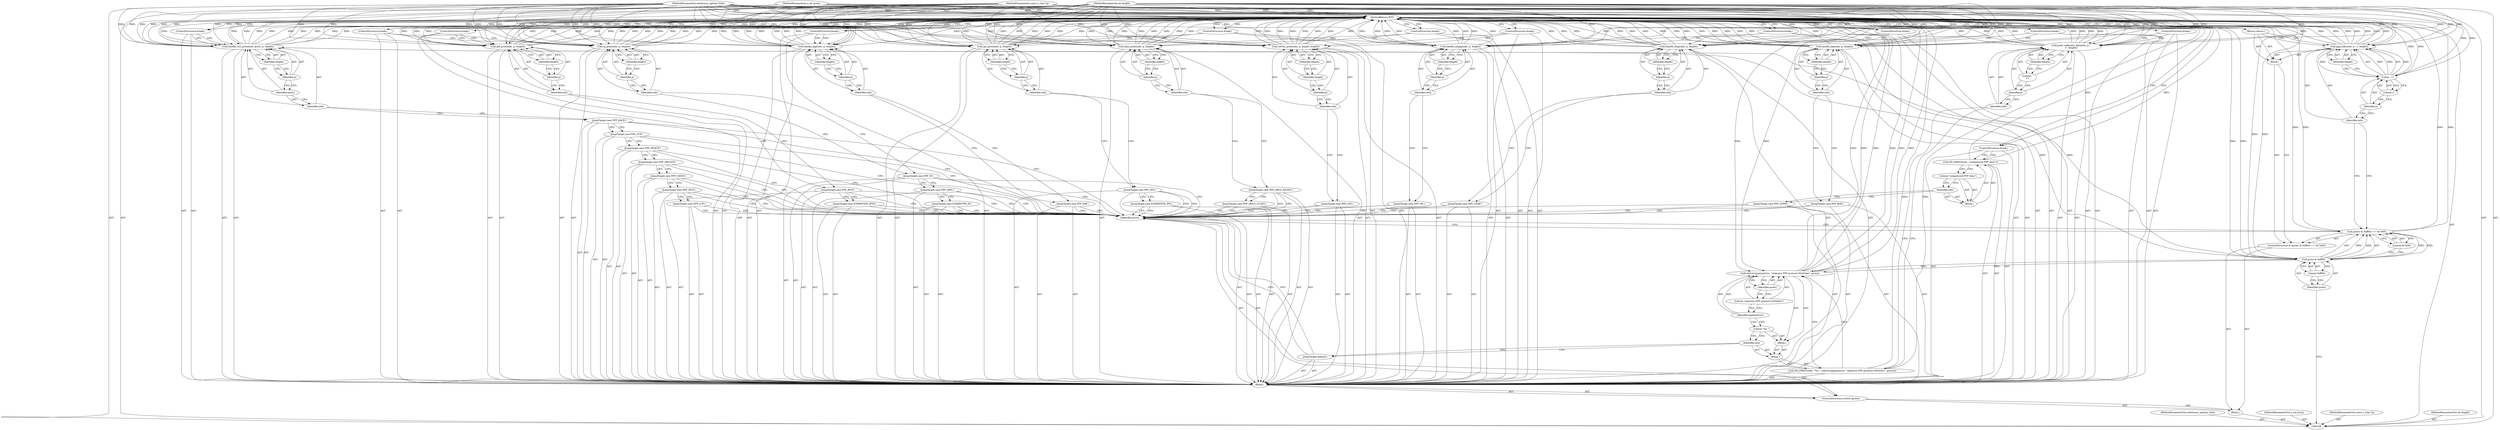 digraph "1_tcpdump_1dcd10aceabbc03bf571ea32b892c522cbe923de_13" {
"1000224" [label="(MethodReturn,RET)"];
"1000107" [label="(MethodParameterIn,netdissect_options *ndo)"];
"1000333" [label="(MethodParameterOut,netdissect_options *ndo)"];
"1000129" [label="(JumpTarget,case PPP_LCP:)"];
"1000130" [label="(JumpTarget,case PPP_IPCP:)"];
"1000131" [label="(JumpTarget,case PPP_OSICP:)"];
"1000132" [label="(JumpTarget,case PPP_MPLSCP:)"];
"1000133" [label="(JumpTarget,case PPP_IPV6CP:)"];
"1000134" [label="(JumpTarget,case PPP_CCP:)"];
"1000135" [label="(JumpTarget,case PPP_BACP:)"];
"1000136" [label="(Call,handle_ctrl_proto(ndo, proto, p, length))"];
"1000137" [label="(Identifier,ndo)"];
"1000138" [label="(Identifier,proto)"];
"1000139" [label="(Identifier,p)"];
"1000140" [label="(Identifier,length)"];
"1000141" [label="(ControlStructure,break;)"];
"1000142" [label="(JumpTarget,case PPP_ML:)"];
"1000108" [label="(MethodParameterIn,u_int proto)"];
"1000334" [label="(MethodParameterOut,u_int proto)"];
"1000109" [label="(MethodParameterIn,const u_char *p)"];
"1000335" [label="(MethodParameterOut,const u_char *p)"];
"1000110" [label="(MethodParameterIn,int length)"];
"1000336" [label="(MethodParameterOut,int length)"];
"1000144" [label="(Identifier,ndo)"];
"1000143" [label="(Call,handle_mlppp(ndo, p, length))"];
"1000145" [label="(Identifier,p)"];
"1000146" [label="(Identifier,length)"];
"1000147" [label="(ControlStructure,break;)"];
"1000148" [label="(JumpTarget,case PPP_CHAP:)"];
"1000150" [label="(Identifier,ndo)"];
"1000151" [label="(Identifier,p)"];
"1000149" [label="(Call,handle_chap(ndo, p, length))"];
"1000152" [label="(Identifier,length)"];
"1000153" [label="(ControlStructure,break;)"];
"1000154" [label="(JumpTarget,case PPP_PAP:)"];
"1000156" [label="(Identifier,ndo)"];
"1000157" [label="(Identifier,p)"];
"1000155" [label="(Call,handle_pap(ndo, p, length))"];
"1000158" [label="(Identifier,length)"];
"1000159" [label="(ControlStructure,break;)"];
"1000160" [label="(JumpTarget,case PPP_BAP:)"];
"1000162" [label="(Identifier,ndo)"];
"1000163" [label="(Identifier,p)"];
"1000161" [label="(Call,handle_bap(ndo, p, length))"];
"1000164" [label="(Identifier,length)"];
"1000111" [label="(Block,)"];
"1000165" [label="(ControlStructure,break;)"];
"1000166" [label="(JumpTarget,case ETHERTYPE_IP:)"];
"1000167" [label="(JumpTarget,case PPP_VJNC:)"];
"1000168" [label="(JumpTarget,case PPP_IP:)"];
"1000170" [label="(Identifier,ndo)"];
"1000171" [label="(Identifier,p)"];
"1000172" [label="(Identifier,length)"];
"1000169" [label="(Call,ip_print(ndo, p, length))"];
"1000173" [label="(ControlStructure,break;)"];
"1000174" [label="(JumpTarget,case ETHERTYPE_IPV6:)"];
"1000175" [label="(JumpTarget,case PPP_IPV6:)"];
"1000177" [label="(Identifier,ndo)"];
"1000178" [label="(Identifier,p)"];
"1000176" [label="(Call,ip6_print(ndo, p, length))"];
"1000179" [label="(Identifier,length)"];
"1000180" [label="(ControlStructure,break;)"];
"1000112" [label="(ControlStructure,if ((proto & 0xff00) == 0x7e00))"];
"1000116" [label="(Literal,0xff00)"];
"1000117" [label="(Literal,0x7e00)"];
"1000118" [label="(Block,)"];
"1000113" [label="(Call,(proto & 0xff00) == 0x7e00)"];
"1000114" [label="(Call,proto & 0xff00)"];
"1000115" [label="(Identifier,proto)"];
"1000181" [label="(JumpTarget,case ETHERTYPE_IPX:)"];
"1000182" [label="(JumpTarget,case PPP_IPX:)"];
"1000184" [label="(Identifier,ndo)"];
"1000185" [label="(Identifier,p)"];
"1000186" [label="(Identifier,length)"];
"1000183" [label="(Call,ipx_print(ndo, p, length))"];
"1000187" [label="(ControlStructure,break;)"];
"1000188" [label="(JumpTarget,case PPP_OSI:)"];
"1000190" [label="(Identifier,ndo)"];
"1000189" [label="(Call,isoclns_print(ndo, p, length, length))"];
"1000191" [label="(Identifier,p)"];
"1000192" [label="(Identifier,length)"];
"1000193" [label="(Identifier,length)"];
"1000194" [label="(ControlStructure,break;)"];
"1000195" [label="(JumpTarget,case PPP_MPLS_UCAST:)"];
"1000196" [label="(JumpTarget,case PPP_MPLS_MCAST:)"];
"1000198" [label="(Identifier,ndo)"];
"1000199" [label="(Identifier,p)"];
"1000197" [label="(Call,mpls_print(ndo, p, length))"];
"1000200" [label="(Identifier,length)"];
"1000120" [label="(Identifier,ndo)"];
"1000121" [label="(Call,p - 1)"];
"1000122" [label="(Identifier,p)"];
"1000119" [label="(Call,ppp_hdlc(ndo, p - 1, length))"];
"1000123" [label="(Literal,1)"];
"1000124" [label="(Identifier,length)"];
"1000201" [label="(ControlStructure,break;)"];
"1000202" [label="(JumpTarget,case PPP_COMP:)"];
"1000204" [label="(Block,)"];
"1000205" [label="(Identifier,ndo)"];
"1000206" [label="(Literal,\"compressed PPP data\")"];
"1000203" [label="(Call,ND_PRINT((ndo, \"compressed PPP data\")))"];
"1000207" [label="(ControlStructure,break;)"];
"1000208" [label="(JumpTarget,default:)"];
"1000210" [label="(Block,)"];
"1000211" [label="(Identifier,ndo)"];
"1000212" [label="(Block,)"];
"1000213" [label="(Literal,\"%s \")"];
"1000209" [label="(Call,ND_PRINT((ndo, \"%s \", tok2str(ppptype2str, \"unknown PPP protocol (0x%04x)\", proto))))"];
"1000214" [label="(Call,tok2str(ppptype2str, \"unknown PPP protocol (0x%04x)\", proto))"];
"1000215" [label="(Identifier,ppptype2str)"];
"1000216" [label="(Literal,\"unknown PPP protocol (0x%04x)\")"];
"1000217" [label="(Identifier,proto)"];
"1000218" [label="(Call,print_unknown_data(ndo, p, \"\n\t\", length))"];
"1000219" [label="(Identifier,ndo)"];
"1000220" [label="(Identifier,p)"];
"1000221" [label="(Literal,\"\n\t\")"];
"1000222" [label="(Identifier,length)"];
"1000223" [label="(ControlStructure,break;)"];
"1000125" [label="(Return,return;)"];
"1000126" [label="(ControlStructure,switch (proto))"];
"1000128" [label="(Block,)"];
"1000127" [label="(Identifier,proto)"];
"1000224" -> "1000106"  [label="AST: "];
"1000224" -> "1000125"  [label="CFG: "];
"1000224" -> "1000141"  [label="CFG: "];
"1000224" -> "1000147"  [label="CFG: "];
"1000224" -> "1000153"  [label="CFG: "];
"1000224" -> "1000159"  [label="CFG: "];
"1000224" -> "1000165"  [label="CFG: "];
"1000224" -> "1000173"  [label="CFG: "];
"1000224" -> "1000180"  [label="CFG: "];
"1000224" -> "1000187"  [label="CFG: "];
"1000224" -> "1000194"  [label="CFG: "];
"1000224" -> "1000201"  [label="CFG: "];
"1000224" -> "1000207"  [label="CFG: "];
"1000224" -> "1000223"  [label="CFG: "];
"1000125" -> "1000224"  [label="DDG: "];
"1000176" -> "1000224"  [label="DDG: "];
"1000176" -> "1000224"  [label="DDG: "];
"1000176" -> "1000224"  [label="DDG: "];
"1000176" -> "1000224"  [label="DDG: "];
"1000169" -> "1000224"  [label="DDG: "];
"1000169" -> "1000224"  [label="DDG: "];
"1000169" -> "1000224"  [label="DDG: "];
"1000169" -> "1000224"  [label="DDG: "];
"1000183" -> "1000224"  [label="DDG: "];
"1000183" -> "1000224"  [label="DDG: "];
"1000183" -> "1000224"  [label="DDG: "];
"1000183" -> "1000224"  [label="DDG: "];
"1000218" -> "1000224"  [label="DDG: "];
"1000218" -> "1000224"  [label="DDG: "];
"1000218" -> "1000224"  [label="DDG: "];
"1000218" -> "1000224"  [label="DDG: "];
"1000136" -> "1000224"  [label="DDG: "];
"1000136" -> "1000224"  [label="DDG: "];
"1000136" -> "1000224"  [label="DDG: "];
"1000136" -> "1000224"  [label="DDG: "];
"1000136" -> "1000224"  [label="DDG: "];
"1000119" -> "1000224"  [label="DDG: "];
"1000119" -> "1000224"  [label="DDG: "];
"1000119" -> "1000224"  [label="DDG: "];
"1000119" -> "1000224"  [label="DDG: "];
"1000161" -> "1000224"  [label="DDG: "];
"1000161" -> "1000224"  [label="DDG: "];
"1000161" -> "1000224"  [label="DDG: "];
"1000161" -> "1000224"  [label="DDG: "];
"1000108" -> "1000224"  [label="DDG: "];
"1000209" -> "1000224"  [label="DDG: "];
"1000107" -> "1000224"  [label="DDG: "];
"1000149" -> "1000224"  [label="DDG: "];
"1000149" -> "1000224"  [label="DDG: "];
"1000149" -> "1000224"  [label="DDG: "];
"1000149" -> "1000224"  [label="DDG: "];
"1000189" -> "1000224"  [label="DDG: "];
"1000189" -> "1000224"  [label="DDG: "];
"1000189" -> "1000224"  [label="DDG: "];
"1000189" -> "1000224"  [label="DDG: "];
"1000197" -> "1000224"  [label="DDG: "];
"1000197" -> "1000224"  [label="DDG: "];
"1000197" -> "1000224"  [label="DDG: "];
"1000197" -> "1000224"  [label="DDG: "];
"1000155" -> "1000224"  [label="DDG: "];
"1000155" -> "1000224"  [label="DDG: "];
"1000155" -> "1000224"  [label="DDG: "];
"1000155" -> "1000224"  [label="DDG: "];
"1000214" -> "1000224"  [label="DDG: "];
"1000214" -> "1000224"  [label="DDG: "];
"1000214" -> "1000224"  [label="DDG: "];
"1000113" -> "1000224"  [label="DDG: "];
"1000113" -> "1000224"  [label="DDG: "];
"1000143" -> "1000224"  [label="DDG: "];
"1000143" -> "1000224"  [label="DDG: "];
"1000143" -> "1000224"  [label="DDG: "];
"1000143" -> "1000224"  [label="DDG: "];
"1000114" -> "1000224"  [label="DDG: "];
"1000203" -> "1000224"  [label="DDG: "];
"1000110" -> "1000224"  [label="DDG: "];
"1000121" -> "1000224"  [label="DDG: "];
"1000109" -> "1000224"  [label="DDG: "];
"1000107" -> "1000106"  [label="AST: "];
"1000107" -> "1000224"  [label="DDG: "];
"1000107" -> "1000119"  [label="DDG: "];
"1000107" -> "1000136"  [label="DDG: "];
"1000107" -> "1000143"  [label="DDG: "];
"1000107" -> "1000149"  [label="DDG: "];
"1000107" -> "1000155"  [label="DDG: "];
"1000107" -> "1000161"  [label="DDG: "];
"1000107" -> "1000169"  [label="DDG: "];
"1000107" -> "1000176"  [label="DDG: "];
"1000107" -> "1000183"  [label="DDG: "];
"1000107" -> "1000189"  [label="DDG: "];
"1000107" -> "1000197"  [label="DDG: "];
"1000107" -> "1000218"  [label="DDG: "];
"1000333" -> "1000106"  [label="AST: "];
"1000129" -> "1000128"  [label="AST: "];
"1000129" -> "1000127"  [label="CFG: "];
"1000130" -> "1000129"  [label="CFG: "];
"1000130" -> "1000128"  [label="AST: "];
"1000130" -> "1000127"  [label="CFG: "];
"1000130" -> "1000129"  [label="CFG: "];
"1000131" -> "1000130"  [label="CFG: "];
"1000131" -> "1000128"  [label="AST: "];
"1000131" -> "1000127"  [label="CFG: "];
"1000131" -> "1000130"  [label="CFG: "];
"1000132" -> "1000131"  [label="CFG: "];
"1000132" -> "1000128"  [label="AST: "];
"1000132" -> "1000127"  [label="CFG: "];
"1000132" -> "1000131"  [label="CFG: "];
"1000133" -> "1000132"  [label="CFG: "];
"1000133" -> "1000128"  [label="AST: "];
"1000133" -> "1000127"  [label="CFG: "];
"1000133" -> "1000132"  [label="CFG: "];
"1000134" -> "1000133"  [label="CFG: "];
"1000134" -> "1000128"  [label="AST: "];
"1000134" -> "1000127"  [label="CFG: "];
"1000134" -> "1000133"  [label="CFG: "];
"1000135" -> "1000134"  [label="CFG: "];
"1000135" -> "1000128"  [label="AST: "];
"1000135" -> "1000127"  [label="CFG: "];
"1000135" -> "1000134"  [label="CFG: "];
"1000137" -> "1000135"  [label="CFG: "];
"1000136" -> "1000128"  [label="AST: "];
"1000136" -> "1000140"  [label="CFG: "];
"1000137" -> "1000136"  [label="AST: "];
"1000138" -> "1000136"  [label="AST: "];
"1000139" -> "1000136"  [label="AST: "];
"1000140" -> "1000136"  [label="AST: "];
"1000141" -> "1000136"  [label="CFG: "];
"1000136" -> "1000224"  [label="DDG: "];
"1000136" -> "1000224"  [label="DDG: "];
"1000136" -> "1000224"  [label="DDG: "];
"1000136" -> "1000224"  [label="DDG: "];
"1000136" -> "1000224"  [label="DDG: "];
"1000107" -> "1000136"  [label="DDG: "];
"1000114" -> "1000136"  [label="DDG: "];
"1000108" -> "1000136"  [label="DDG: "];
"1000109" -> "1000136"  [label="DDG: "];
"1000110" -> "1000136"  [label="DDG: "];
"1000137" -> "1000136"  [label="AST: "];
"1000137" -> "1000135"  [label="CFG: "];
"1000138" -> "1000137"  [label="CFG: "];
"1000138" -> "1000136"  [label="AST: "];
"1000138" -> "1000137"  [label="CFG: "];
"1000139" -> "1000138"  [label="CFG: "];
"1000139" -> "1000136"  [label="AST: "];
"1000139" -> "1000138"  [label="CFG: "];
"1000140" -> "1000139"  [label="CFG: "];
"1000140" -> "1000136"  [label="AST: "];
"1000140" -> "1000139"  [label="CFG: "];
"1000136" -> "1000140"  [label="CFG: "];
"1000141" -> "1000128"  [label="AST: "];
"1000141" -> "1000136"  [label="CFG: "];
"1000224" -> "1000141"  [label="CFG: "];
"1000142" -> "1000128"  [label="AST: "];
"1000142" -> "1000127"  [label="CFG: "];
"1000144" -> "1000142"  [label="CFG: "];
"1000108" -> "1000106"  [label="AST: "];
"1000108" -> "1000224"  [label="DDG: "];
"1000108" -> "1000114"  [label="DDG: "];
"1000108" -> "1000136"  [label="DDG: "];
"1000108" -> "1000214"  [label="DDG: "];
"1000334" -> "1000106"  [label="AST: "];
"1000109" -> "1000106"  [label="AST: "];
"1000109" -> "1000224"  [label="DDG: "];
"1000109" -> "1000121"  [label="DDG: "];
"1000109" -> "1000136"  [label="DDG: "];
"1000109" -> "1000143"  [label="DDG: "];
"1000109" -> "1000149"  [label="DDG: "];
"1000109" -> "1000155"  [label="DDG: "];
"1000109" -> "1000161"  [label="DDG: "];
"1000109" -> "1000169"  [label="DDG: "];
"1000109" -> "1000176"  [label="DDG: "];
"1000109" -> "1000183"  [label="DDG: "];
"1000109" -> "1000189"  [label="DDG: "];
"1000109" -> "1000197"  [label="DDG: "];
"1000109" -> "1000218"  [label="DDG: "];
"1000335" -> "1000106"  [label="AST: "];
"1000110" -> "1000106"  [label="AST: "];
"1000110" -> "1000224"  [label="DDG: "];
"1000110" -> "1000119"  [label="DDG: "];
"1000110" -> "1000136"  [label="DDG: "];
"1000110" -> "1000143"  [label="DDG: "];
"1000110" -> "1000149"  [label="DDG: "];
"1000110" -> "1000155"  [label="DDG: "];
"1000110" -> "1000161"  [label="DDG: "];
"1000110" -> "1000169"  [label="DDG: "];
"1000110" -> "1000176"  [label="DDG: "];
"1000110" -> "1000183"  [label="DDG: "];
"1000110" -> "1000189"  [label="DDG: "];
"1000110" -> "1000197"  [label="DDG: "];
"1000110" -> "1000218"  [label="DDG: "];
"1000336" -> "1000106"  [label="AST: "];
"1000144" -> "1000143"  [label="AST: "];
"1000144" -> "1000142"  [label="CFG: "];
"1000145" -> "1000144"  [label="CFG: "];
"1000143" -> "1000128"  [label="AST: "];
"1000143" -> "1000146"  [label="CFG: "];
"1000144" -> "1000143"  [label="AST: "];
"1000145" -> "1000143"  [label="AST: "];
"1000146" -> "1000143"  [label="AST: "];
"1000147" -> "1000143"  [label="CFG: "];
"1000143" -> "1000224"  [label="DDG: "];
"1000143" -> "1000224"  [label="DDG: "];
"1000143" -> "1000224"  [label="DDG: "];
"1000143" -> "1000224"  [label="DDG: "];
"1000107" -> "1000143"  [label="DDG: "];
"1000109" -> "1000143"  [label="DDG: "];
"1000110" -> "1000143"  [label="DDG: "];
"1000145" -> "1000143"  [label="AST: "];
"1000145" -> "1000144"  [label="CFG: "];
"1000146" -> "1000145"  [label="CFG: "];
"1000146" -> "1000143"  [label="AST: "];
"1000146" -> "1000145"  [label="CFG: "];
"1000143" -> "1000146"  [label="CFG: "];
"1000147" -> "1000128"  [label="AST: "];
"1000147" -> "1000143"  [label="CFG: "];
"1000224" -> "1000147"  [label="CFG: "];
"1000148" -> "1000128"  [label="AST: "];
"1000148" -> "1000127"  [label="CFG: "];
"1000150" -> "1000148"  [label="CFG: "];
"1000150" -> "1000149"  [label="AST: "];
"1000150" -> "1000148"  [label="CFG: "];
"1000151" -> "1000150"  [label="CFG: "];
"1000151" -> "1000149"  [label="AST: "];
"1000151" -> "1000150"  [label="CFG: "];
"1000152" -> "1000151"  [label="CFG: "];
"1000149" -> "1000128"  [label="AST: "];
"1000149" -> "1000152"  [label="CFG: "];
"1000150" -> "1000149"  [label="AST: "];
"1000151" -> "1000149"  [label="AST: "];
"1000152" -> "1000149"  [label="AST: "];
"1000153" -> "1000149"  [label="CFG: "];
"1000149" -> "1000224"  [label="DDG: "];
"1000149" -> "1000224"  [label="DDG: "];
"1000149" -> "1000224"  [label="DDG: "];
"1000149" -> "1000224"  [label="DDG: "];
"1000107" -> "1000149"  [label="DDG: "];
"1000109" -> "1000149"  [label="DDG: "];
"1000110" -> "1000149"  [label="DDG: "];
"1000152" -> "1000149"  [label="AST: "];
"1000152" -> "1000151"  [label="CFG: "];
"1000149" -> "1000152"  [label="CFG: "];
"1000153" -> "1000128"  [label="AST: "];
"1000153" -> "1000149"  [label="CFG: "];
"1000224" -> "1000153"  [label="CFG: "];
"1000154" -> "1000128"  [label="AST: "];
"1000154" -> "1000127"  [label="CFG: "];
"1000156" -> "1000154"  [label="CFG: "];
"1000156" -> "1000155"  [label="AST: "];
"1000156" -> "1000154"  [label="CFG: "];
"1000157" -> "1000156"  [label="CFG: "];
"1000157" -> "1000155"  [label="AST: "];
"1000157" -> "1000156"  [label="CFG: "];
"1000158" -> "1000157"  [label="CFG: "];
"1000155" -> "1000128"  [label="AST: "];
"1000155" -> "1000158"  [label="CFG: "];
"1000156" -> "1000155"  [label="AST: "];
"1000157" -> "1000155"  [label="AST: "];
"1000158" -> "1000155"  [label="AST: "];
"1000159" -> "1000155"  [label="CFG: "];
"1000155" -> "1000224"  [label="DDG: "];
"1000155" -> "1000224"  [label="DDG: "];
"1000155" -> "1000224"  [label="DDG: "];
"1000155" -> "1000224"  [label="DDG: "];
"1000107" -> "1000155"  [label="DDG: "];
"1000109" -> "1000155"  [label="DDG: "];
"1000110" -> "1000155"  [label="DDG: "];
"1000158" -> "1000155"  [label="AST: "];
"1000158" -> "1000157"  [label="CFG: "];
"1000155" -> "1000158"  [label="CFG: "];
"1000159" -> "1000128"  [label="AST: "];
"1000159" -> "1000155"  [label="CFG: "];
"1000224" -> "1000159"  [label="CFG: "];
"1000160" -> "1000128"  [label="AST: "];
"1000160" -> "1000127"  [label="CFG: "];
"1000162" -> "1000160"  [label="CFG: "];
"1000162" -> "1000161"  [label="AST: "];
"1000162" -> "1000160"  [label="CFG: "];
"1000163" -> "1000162"  [label="CFG: "];
"1000163" -> "1000161"  [label="AST: "];
"1000163" -> "1000162"  [label="CFG: "];
"1000164" -> "1000163"  [label="CFG: "];
"1000161" -> "1000128"  [label="AST: "];
"1000161" -> "1000164"  [label="CFG: "];
"1000162" -> "1000161"  [label="AST: "];
"1000163" -> "1000161"  [label="AST: "];
"1000164" -> "1000161"  [label="AST: "];
"1000165" -> "1000161"  [label="CFG: "];
"1000161" -> "1000224"  [label="DDG: "];
"1000161" -> "1000224"  [label="DDG: "];
"1000161" -> "1000224"  [label="DDG: "];
"1000161" -> "1000224"  [label="DDG: "];
"1000107" -> "1000161"  [label="DDG: "];
"1000109" -> "1000161"  [label="DDG: "];
"1000110" -> "1000161"  [label="DDG: "];
"1000164" -> "1000161"  [label="AST: "];
"1000164" -> "1000163"  [label="CFG: "];
"1000161" -> "1000164"  [label="CFG: "];
"1000111" -> "1000106"  [label="AST: "];
"1000112" -> "1000111"  [label="AST: "];
"1000126" -> "1000111"  [label="AST: "];
"1000165" -> "1000128"  [label="AST: "];
"1000165" -> "1000161"  [label="CFG: "];
"1000224" -> "1000165"  [label="CFG: "];
"1000166" -> "1000128"  [label="AST: "];
"1000166" -> "1000127"  [label="CFG: "];
"1000167" -> "1000166"  [label="CFG: "];
"1000167" -> "1000128"  [label="AST: "];
"1000167" -> "1000127"  [label="CFG: "];
"1000167" -> "1000166"  [label="CFG: "];
"1000168" -> "1000167"  [label="CFG: "];
"1000168" -> "1000128"  [label="AST: "];
"1000168" -> "1000127"  [label="CFG: "];
"1000168" -> "1000167"  [label="CFG: "];
"1000170" -> "1000168"  [label="CFG: "];
"1000170" -> "1000169"  [label="AST: "];
"1000170" -> "1000168"  [label="CFG: "];
"1000171" -> "1000170"  [label="CFG: "];
"1000171" -> "1000169"  [label="AST: "];
"1000171" -> "1000170"  [label="CFG: "];
"1000172" -> "1000171"  [label="CFG: "];
"1000172" -> "1000169"  [label="AST: "];
"1000172" -> "1000171"  [label="CFG: "];
"1000169" -> "1000172"  [label="CFG: "];
"1000169" -> "1000128"  [label="AST: "];
"1000169" -> "1000172"  [label="CFG: "];
"1000170" -> "1000169"  [label="AST: "];
"1000171" -> "1000169"  [label="AST: "];
"1000172" -> "1000169"  [label="AST: "];
"1000173" -> "1000169"  [label="CFG: "];
"1000169" -> "1000224"  [label="DDG: "];
"1000169" -> "1000224"  [label="DDG: "];
"1000169" -> "1000224"  [label="DDG: "];
"1000169" -> "1000224"  [label="DDG: "];
"1000107" -> "1000169"  [label="DDG: "];
"1000109" -> "1000169"  [label="DDG: "];
"1000110" -> "1000169"  [label="DDG: "];
"1000173" -> "1000128"  [label="AST: "];
"1000173" -> "1000169"  [label="CFG: "];
"1000224" -> "1000173"  [label="CFG: "];
"1000174" -> "1000128"  [label="AST: "];
"1000174" -> "1000127"  [label="CFG: "];
"1000175" -> "1000174"  [label="CFG: "];
"1000175" -> "1000128"  [label="AST: "];
"1000175" -> "1000127"  [label="CFG: "];
"1000175" -> "1000174"  [label="CFG: "];
"1000177" -> "1000175"  [label="CFG: "];
"1000177" -> "1000176"  [label="AST: "];
"1000177" -> "1000175"  [label="CFG: "];
"1000178" -> "1000177"  [label="CFG: "];
"1000178" -> "1000176"  [label="AST: "];
"1000178" -> "1000177"  [label="CFG: "];
"1000179" -> "1000178"  [label="CFG: "];
"1000176" -> "1000128"  [label="AST: "];
"1000176" -> "1000179"  [label="CFG: "];
"1000177" -> "1000176"  [label="AST: "];
"1000178" -> "1000176"  [label="AST: "];
"1000179" -> "1000176"  [label="AST: "];
"1000180" -> "1000176"  [label="CFG: "];
"1000176" -> "1000224"  [label="DDG: "];
"1000176" -> "1000224"  [label="DDG: "];
"1000176" -> "1000224"  [label="DDG: "];
"1000176" -> "1000224"  [label="DDG: "];
"1000107" -> "1000176"  [label="DDG: "];
"1000109" -> "1000176"  [label="DDG: "];
"1000110" -> "1000176"  [label="DDG: "];
"1000179" -> "1000176"  [label="AST: "];
"1000179" -> "1000178"  [label="CFG: "];
"1000176" -> "1000179"  [label="CFG: "];
"1000180" -> "1000128"  [label="AST: "];
"1000180" -> "1000176"  [label="CFG: "];
"1000224" -> "1000180"  [label="CFG: "];
"1000112" -> "1000111"  [label="AST: "];
"1000113" -> "1000112"  [label="AST: "];
"1000118" -> "1000112"  [label="AST: "];
"1000116" -> "1000114"  [label="AST: "];
"1000116" -> "1000115"  [label="CFG: "];
"1000114" -> "1000116"  [label="CFG: "];
"1000117" -> "1000113"  [label="AST: "];
"1000117" -> "1000114"  [label="CFG: "];
"1000113" -> "1000117"  [label="CFG: "];
"1000118" -> "1000112"  [label="AST: "];
"1000119" -> "1000118"  [label="AST: "];
"1000125" -> "1000118"  [label="AST: "];
"1000113" -> "1000112"  [label="AST: "];
"1000113" -> "1000117"  [label="CFG: "];
"1000114" -> "1000113"  [label="AST: "];
"1000117" -> "1000113"  [label="AST: "];
"1000120" -> "1000113"  [label="CFG: "];
"1000127" -> "1000113"  [label="CFG: "];
"1000113" -> "1000224"  [label="DDG: "];
"1000113" -> "1000224"  [label="DDG: "];
"1000114" -> "1000113"  [label="DDG: "];
"1000114" -> "1000113"  [label="DDG: "];
"1000114" -> "1000113"  [label="AST: "];
"1000114" -> "1000116"  [label="CFG: "];
"1000115" -> "1000114"  [label="AST: "];
"1000116" -> "1000114"  [label="AST: "];
"1000117" -> "1000114"  [label="CFG: "];
"1000114" -> "1000224"  [label="DDG: "];
"1000114" -> "1000113"  [label="DDG: "];
"1000114" -> "1000113"  [label="DDG: "];
"1000108" -> "1000114"  [label="DDG: "];
"1000114" -> "1000136"  [label="DDG: "];
"1000114" -> "1000214"  [label="DDG: "];
"1000115" -> "1000114"  [label="AST: "];
"1000115" -> "1000106"  [label="CFG: "];
"1000116" -> "1000115"  [label="CFG: "];
"1000181" -> "1000128"  [label="AST: "];
"1000181" -> "1000127"  [label="CFG: "];
"1000182" -> "1000181"  [label="CFG: "];
"1000182" -> "1000128"  [label="AST: "];
"1000182" -> "1000127"  [label="CFG: "];
"1000182" -> "1000181"  [label="CFG: "];
"1000184" -> "1000182"  [label="CFG: "];
"1000184" -> "1000183"  [label="AST: "];
"1000184" -> "1000182"  [label="CFG: "];
"1000185" -> "1000184"  [label="CFG: "];
"1000185" -> "1000183"  [label="AST: "];
"1000185" -> "1000184"  [label="CFG: "];
"1000186" -> "1000185"  [label="CFG: "];
"1000186" -> "1000183"  [label="AST: "];
"1000186" -> "1000185"  [label="CFG: "];
"1000183" -> "1000186"  [label="CFG: "];
"1000183" -> "1000128"  [label="AST: "];
"1000183" -> "1000186"  [label="CFG: "];
"1000184" -> "1000183"  [label="AST: "];
"1000185" -> "1000183"  [label="AST: "];
"1000186" -> "1000183"  [label="AST: "];
"1000187" -> "1000183"  [label="CFG: "];
"1000183" -> "1000224"  [label="DDG: "];
"1000183" -> "1000224"  [label="DDG: "];
"1000183" -> "1000224"  [label="DDG: "];
"1000183" -> "1000224"  [label="DDG: "];
"1000107" -> "1000183"  [label="DDG: "];
"1000109" -> "1000183"  [label="DDG: "];
"1000110" -> "1000183"  [label="DDG: "];
"1000187" -> "1000128"  [label="AST: "];
"1000187" -> "1000183"  [label="CFG: "];
"1000224" -> "1000187"  [label="CFG: "];
"1000188" -> "1000128"  [label="AST: "];
"1000188" -> "1000127"  [label="CFG: "];
"1000190" -> "1000188"  [label="CFG: "];
"1000190" -> "1000189"  [label="AST: "];
"1000190" -> "1000188"  [label="CFG: "];
"1000191" -> "1000190"  [label="CFG: "];
"1000189" -> "1000128"  [label="AST: "];
"1000189" -> "1000193"  [label="CFG: "];
"1000190" -> "1000189"  [label="AST: "];
"1000191" -> "1000189"  [label="AST: "];
"1000192" -> "1000189"  [label="AST: "];
"1000193" -> "1000189"  [label="AST: "];
"1000194" -> "1000189"  [label="CFG: "];
"1000189" -> "1000224"  [label="DDG: "];
"1000189" -> "1000224"  [label="DDG: "];
"1000189" -> "1000224"  [label="DDG: "];
"1000189" -> "1000224"  [label="DDG: "];
"1000107" -> "1000189"  [label="DDG: "];
"1000109" -> "1000189"  [label="DDG: "];
"1000110" -> "1000189"  [label="DDG: "];
"1000191" -> "1000189"  [label="AST: "];
"1000191" -> "1000190"  [label="CFG: "];
"1000192" -> "1000191"  [label="CFG: "];
"1000192" -> "1000189"  [label="AST: "];
"1000192" -> "1000191"  [label="CFG: "];
"1000193" -> "1000192"  [label="CFG: "];
"1000193" -> "1000189"  [label="AST: "];
"1000193" -> "1000192"  [label="CFG: "];
"1000189" -> "1000193"  [label="CFG: "];
"1000194" -> "1000128"  [label="AST: "];
"1000194" -> "1000189"  [label="CFG: "];
"1000224" -> "1000194"  [label="CFG: "];
"1000195" -> "1000128"  [label="AST: "];
"1000195" -> "1000127"  [label="CFG: "];
"1000196" -> "1000195"  [label="CFG: "];
"1000196" -> "1000128"  [label="AST: "];
"1000196" -> "1000127"  [label="CFG: "];
"1000196" -> "1000195"  [label="CFG: "];
"1000198" -> "1000196"  [label="CFG: "];
"1000198" -> "1000197"  [label="AST: "];
"1000198" -> "1000196"  [label="CFG: "];
"1000199" -> "1000198"  [label="CFG: "];
"1000199" -> "1000197"  [label="AST: "];
"1000199" -> "1000198"  [label="CFG: "];
"1000200" -> "1000199"  [label="CFG: "];
"1000197" -> "1000128"  [label="AST: "];
"1000197" -> "1000200"  [label="CFG: "];
"1000198" -> "1000197"  [label="AST: "];
"1000199" -> "1000197"  [label="AST: "];
"1000200" -> "1000197"  [label="AST: "];
"1000201" -> "1000197"  [label="CFG: "];
"1000197" -> "1000224"  [label="DDG: "];
"1000197" -> "1000224"  [label="DDG: "];
"1000197" -> "1000224"  [label="DDG: "];
"1000197" -> "1000224"  [label="DDG: "];
"1000107" -> "1000197"  [label="DDG: "];
"1000109" -> "1000197"  [label="DDG: "];
"1000110" -> "1000197"  [label="DDG: "];
"1000200" -> "1000197"  [label="AST: "];
"1000200" -> "1000199"  [label="CFG: "];
"1000197" -> "1000200"  [label="CFG: "];
"1000120" -> "1000119"  [label="AST: "];
"1000120" -> "1000113"  [label="CFG: "];
"1000122" -> "1000120"  [label="CFG: "];
"1000121" -> "1000119"  [label="AST: "];
"1000121" -> "1000123"  [label="CFG: "];
"1000122" -> "1000121"  [label="AST: "];
"1000123" -> "1000121"  [label="AST: "];
"1000124" -> "1000121"  [label="CFG: "];
"1000121" -> "1000224"  [label="DDG: "];
"1000121" -> "1000119"  [label="DDG: "];
"1000121" -> "1000119"  [label="DDG: "];
"1000109" -> "1000121"  [label="DDG: "];
"1000122" -> "1000121"  [label="AST: "];
"1000122" -> "1000120"  [label="CFG: "];
"1000123" -> "1000122"  [label="CFG: "];
"1000119" -> "1000118"  [label="AST: "];
"1000119" -> "1000124"  [label="CFG: "];
"1000120" -> "1000119"  [label="AST: "];
"1000121" -> "1000119"  [label="AST: "];
"1000124" -> "1000119"  [label="AST: "];
"1000125" -> "1000119"  [label="CFG: "];
"1000119" -> "1000224"  [label="DDG: "];
"1000119" -> "1000224"  [label="DDG: "];
"1000119" -> "1000224"  [label="DDG: "];
"1000119" -> "1000224"  [label="DDG: "];
"1000107" -> "1000119"  [label="DDG: "];
"1000121" -> "1000119"  [label="DDG: "];
"1000121" -> "1000119"  [label="DDG: "];
"1000110" -> "1000119"  [label="DDG: "];
"1000123" -> "1000121"  [label="AST: "];
"1000123" -> "1000122"  [label="CFG: "];
"1000121" -> "1000123"  [label="CFG: "];
"1000124" -> "1000119"  [label="AST: "];
"1000124" -> "1000121"  [label="CFG: "];
"1000119" -> "1000124"  [label="CFG: "];
"1000201" -> "1000128"  [label="AST: "];
"1000201" -> "1000197"  [label="CFG: "];
"1000224" -> "1000201"  [label="CFG: "];
"1000202" -> "1000128"  [label="AST: "];
"1000202" -> "1000127"  [label="CFG: "];
"1000205" -> "1000202"  [label="CFG: "];
"1000204" -> "1000203"  [label="AST: "];
"1000205" -> "1000204"  [label="AST: "];
"1000206" -> "1000204"  [label="AST: "];
"1000205" -> "1000204"  [label="AST: "];
"1000205" -> "1000202"  [label="CFG: "];
"1000206" -> "1000205"  [label="CFG: "];
"1000206" -> "1000204"  [label="AST: "];
"1000206" -> "1000205"  [label="CFG: "];
"1000203" -> "1000206"  [label="CFG: "];
"1000203" -> "1000128"  [label="AST: "];
"1000203" -> "1000206"  [label="CFG: "];
"1000204" -> "1000203"  [label="AST: "];
"1000207" -> "1000203"  [label="CFG: "];
"1000203" -> "1000224"  [label="DDG: "];
"1000207" -> "1000128"  [label="AST: "];
"1000207" -> "1000203"  [label="CFG: "];
"1000224" -> "1000207"  [label="CFG: "];
"1000208" -> "1000128"  [label="AST: "];
"1000208" -> "1000127"  [label="CFG: "];
"1000211" -> "1000208"  [label="CFG: "];
"1000210" -> "1000209"  [label="AST: "];
"1000211" -> "1000210"  [label="AST: "];
"1000212" -> "1000210"  [label="AST: "];
"1000211" -> "1000210"  [label="AST: "];
"1000211" -> "1000208"  [label="CFG: "];
"1000213" -> "1000211"  [label="CFG: "];
"1000212" -> "1000210"  [label="AST: "];
"1000213" -> "1000212"  [label="AST: "];
"1000214" -> "1000212"  [label="AST: "];
"1000213" -> "1000212"  [label="AST: "];
"1000213" -> "1000211"  [label="CFG: "];
"1000215" -> "1000213"  [label="CFG: "];
"1000209" -> "1000128"  [label="AST: "];
"1000209" -> "1000214"  [label="CFG: "];
"1000210" -> "1000209"  [label="AST: "];
"1000219" -> "1000209"  [label="CFG: "];
"1000209" -> "1000224"  [label="DDG: "];
"1000214" -> "1000212"  [label="AST: "];
"1000214" -> "1000217"  [label="CFG: "];
"1000215" -> "1000214"  [label="AST: "];
"1000216" -> "1000214"  [label="AST: "];
"1000217" -> "1000214"  [label="AST: "];
"1000209" -> "1000214"  [label="CFG: "];
"1000214" -> "1000224"  [label="DDG: "];
"1000214" -> "1000224"  [label="DDG: "];
"1000214" -> "1000224"  [label="DDG: "];
"1000114" -> "1000214"  [label="DDG: "];
"1000108" -> "1000214"  [label="DDG: "];
"1000215" -> "1000214"  [label="AST: "];
"1000215" -> "1000213"  [label="CFG: "];
"1000216" -> "1000215"  [label="CFG: "];
"1000216" -> "1000214"  [label="AST: "];
"1000216" -> "1000215"  [label="CFG: "];
"1000217" -> "1000216"  [label="CFG: "];
"1000217" -> "1000214"  [label="AST: "];
"1000217" -> "1000216"  [label="CFG: "];
"1000214" -> "1000217"  [label="CFG: "];
"1000218" -> "1000128"  [label="AST: "];
"1000218" -> "1000222"  [label="CFG: "];
"1000219" -> "1000218"  [label="AST: "];
"1000220" -> "1000218"  [label="AST: "];
"1000221" -> "1000218"  [label="AST: "];
"1000222" -> "1000218"  [label="AST: "];
"1000223" -> "1000218"  [label="CFG: "];
"1000218" -> "1000224"  [label="DDG: "];
"1000218" -> "1000224"  [label="DDG: "];
"1000218" -> "1000224"  [label="DDG: "];
"1000218" -> "1000224"  [label="DDG: "];
"1000107" -> "1000218"  [label="DDG: "];
"1000109" -> "1000218"  [label="DDG: "];
"1000110" -> "1000218"  [label="DDG: "];
"1000219" -> "1000218"  [label="AST: "];
"1000219" -> "1000209"  [label="CFG: "];
"1000220" -> "1000219"  [label="CFG: "];
"1000220" -> "1000218"  [label="AST: "];
"1000220" -> "1000219"  [label="CFG: "];
"1000221" -> "1000220"  [label="CFG: "];
"1000221" -> "1000218"  [label="AST: "];
"1000221" -> "1000220"  [label="CFG: "];
"1000222" -> "1000221"  [label="CFG: "];
"1000222" -> "1000218"  [label="AST: "];
"1000222" -> "1000221"  [label="CFG: "];
"1000218" -> "1000222"  [label="CFG: "];
"1000223" -> "1000128"  [label="AST: "];
"1000223" -> "1000218"  [label="CFG: "];
"1000224" -> "1000223"  [label="CFG: "];
"1000125" -> "1000118"  [label="AST: "];
"1000125" -> "1000119"  [label="CFG: "];
"1000224" -> "1000125"  [label="CFG: "];
"1000125" -> "1000224"  [label="DDG: "];
"1000126" -> "1000111"  [label="AST: "];
"1000127" -> "1000126"  [label="AST: "];
"1000128" -> "1000126"  [label="AST: "];
"1000128" -> "1000126"  [label="AST: "];
"1000129" -> "1000128"  [label="AST: "];
"1000130" -> "1000128"  [label="AST: "];
"1000131" -> "1000128"  [label="AST: "];
"1000132" -> "1000128"  [label="AST: "];
"1000133" -> "1000128"  [label="AST: "];
"1000134" -> "1000128"  [label="AST: "];
"1000135" -> "1000128"  [label="AST: "];
"1000136" -> "1000128"  [label="AST: "];
"1000141" -> "1000128"  [label="AST: "];
"1000142" -> "1000128"  [label="AST: "];
"1000143" -> "1000128"  [label="AST: "];
"1000147" -> "1000128"  [label="AST: "];
"1000148" -> "1000128"  [label="AST: "];
"1000149" -> "1000128"  [label="AST: "];
"1000153" -> "1000128"  [label="AST: "];
"1000154" -> "1000128"  [label="AST: "];
"1000155" -> "1000128"  [label="AST: "];
"1000159" -> "1000128"  [label="AST: "];
"1000160" -> "1000128"  [label="AST: "];
"1000161" -> "1000128"  [label="AST: "];
"1000165" -> "1000128"  [label="AST: "];
"1000166" -> "1000128"  [label="AST: "];
"1000167" -> "1000128"  [label="AST: "];
"1000168" -> "1000128"  [label="AST: "];
"1000169" -> "1000128"  [label="AST: "];
"1000173" -> "1000128"  [label="AST: "];
"1000174" -> "1000128"  [label="AST: "];
"1000175" -> "1000128"  [label="AST: "];
"1000176" -> "1000128"  [label="AST: "];
"1000180" -> "1000128"  [label="AST: "];
"1000181" -> "1000128"  [label="AST: "];
"1000182" -> "1000128"  [label="AST: "];
"1000183" -> "1000128"  [label="AST: "];
"1000187" -> "1000128"  [label="AST: "];
"1000188" -> "1000128"  [label="AST: "];
"1000189" -> "1000128"  [label="AST: "];
"1000194" -> "1000128"  [label="AST: "];
"1000195" -> "1000128"  [label="AST: "];
"1000196" -> "1000128"  [label="AST: "];
"1000197" -> "1000128"  [label="AST: "];
"1000201" -> "1000128"  [label="AST: "];
"1000202" -> "1000128"  [label="AST: "];
"1000203" -> "1000128"  [label="AST: "];
"1000207" -> "1000128"  [label="AST: "];
"1000208" -> "1000128"  [label="AST: "];
"1000209" -> "1000128"  [label="AST: "];
"1000218" -> "1000128"  [label="AST: "];
"1000223" -> "1000128"  [label="AST: "];
"1000127" -> "1000126"  [label="AST: "];
"1000127" -> "1000113"  [label="CFG: "];
"1000129" -> "1000127"  [label="CFG: "];
"1000130" -> "1000127"  [label="CFG: "];
"1000131" -> "1000127"  [label="CFG: "];
"1000132" -> "1000127"  [label="CFG: "];
"1000133" -> "1000127"  [label="CFG: "];
"1000134" -> "1000127"  [label="CFG: "];
"1000135" -> "1000127"  [label="CFG: "];
"1000142" -> "1000127"  [label="CFG: "];
"1000148" -> "1000127"  [label="CFG: "];
"1000154" -> "1000127"  [label="CFG: "];
"1000160" -> "1000127"  [label="CFG: "];
"1000166" -> "1000127"  [label="CFG: "];
"1000167" -> "1000127"  [label="CFG: "];
"1000168" -> "1000127"  [label="CFG: "];
"1000174" -> "1000127"  [label="CFG: "];
"1000175" -> "1000127"  [label="CFG: "];
"1000181" -> "1000127"  [label="CFG: "];
"1000182" -> "1000127"  [label="CFG: "];
"1000188" -> "1000127"  [label="CFG: "];
"1000195" -> "1000127"  [label="CFG: "];
"1000196" -> "1000127"  [label="CFG: "];
"1000202" -> "1000127"  [label="CFG: "];
"1000208" -> "1000127"  [label="CFG: "];
}
